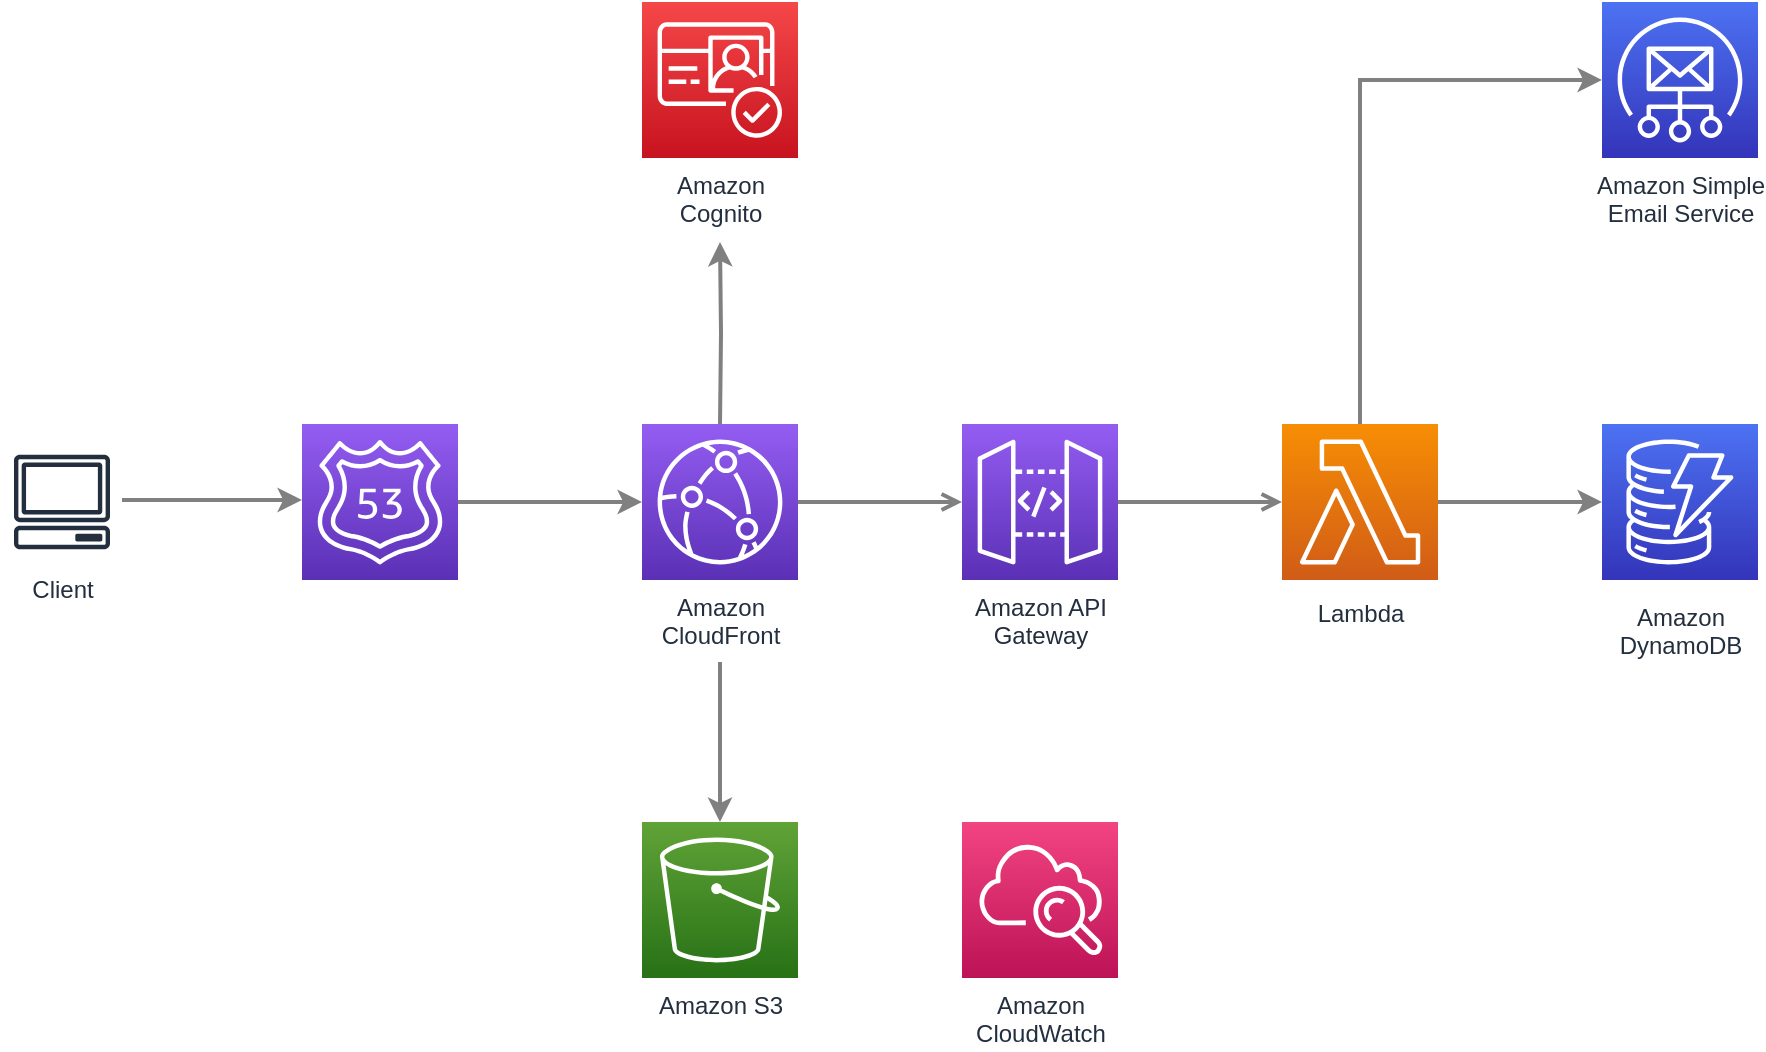 <mxfile version="13.0.1" type="device"><diagram id="Ht1M8jgEwFfnCIfOTk4-" name="Page-1"><mxGraphModel dx="1226" dy="1179" grid="1" gridSize="10" guides="1" tooltips="1" connect="1" arrows="1" fold="1" page="1" pageScale="1" pageWidth="1169" pageHeight="827" math="0" shadow="0"><root><mxCell id="0"/><mxCell id="1" parent="0"/><mxCell id="UEzPUAAOIrF-is8g5C7q-126" style="edgeStyle=orthogonalEdgeStyle;rounded=0;orthogonalLoop=1;jettySize=auto;html=1;startArrow=open;startFill=0;endArrow=none;endFill=0;strokeWidth=2;strokeColor=#808080;" parent="1" source="UEzPUAAOIrF-is8g5C7q-113" target="UEzPUAAOIrF-is8g5C7q-114" edge="1"><mxGeometry relative="1" as="geometry"/></mxCell><mxCell id="UEzPUAAOIrF-is8g5C7q-111" value="Amazon &lt;br&gt;Cognito" style="outlineConnect=0;fontColor=#232F3E;gradientColor=#F54749;gradientDirection=north;fillColor=#C7131F;strokeColor=#ffffff;dashed=0;verticalLabelPosition=bottom;verticalAlign=top;align=center;html=1;fontSize=12;fontStyle=0;aspect=fixed;shape=mxgraph.aws4.resourceIcon;resIcon=mxgraph.aws4.cognito;labelBackgroundColor=#ffffff;" parent="1" vertex="1"><mxGeometry x="400" y="110" width="78" height="78" as="geometry"/></mxCell><mxCell id="UEzPUAAOIrF-is8g5C7q-113" value="Lambda" style="outlineConnect=0;fontColor=#232F3E;gradientColor=#F78E04;gradientDirection=north;fillColor=#D05C17;strokeColor=#ffffff;dashed=0;verticalLabelPosition=bottom;verticalAlign=top;align=center;html=1;fontSize=12;fontStyle=0;aspect=fixed;shape=mxgraph.aws4.resourceIcon;resIcon=mxgraph.aws4.lambda;labelBackgroundColor=#ffffff;spacingTop=3;" parent="1" vertex="1"><mxGeometry x="720" y="321" width="78" height="78" as="geometry"/></mxCell><mxCell id="UEzPUAAOIrF-is8g5C7q-114" value="Amazon API&lt;br&gt;Gateway&lt;br&gt;" style="outlineConnect=0;fontColor=#232F3E;gradientColor=#945DF2;gradientDirection=north;fillColor=#5A30B5;strokeColor=#ffffff;dashed=0;verticalLabelPosition=bottom;verticalAlign=top;align=center;html=1;fontSize=12;fontStyle=0;aspect=fixed;shape=mxgraph.aws4.resourceIcon;resIcon=mxgraph.aws4.api_gateway;labelBackgroundColor=#ffffff;" parent="1" vertex="1"><mxGeometry x="560" y="321" width="78" height="78" as="geometry"/></mxCell><mxCell id="UEzPUAAOIrF-is8g5C7q-116" value="Amazon S3" style="outlineConnect=0;fontColor=#232F3E;gradientColor=#60A337;gradientDirection=north;fillColor=#277116;strokeColor=#ffffff;dashed=0;verticalLabelPosition=bottom;verticalAlign=top;align=center;html=1;fontSize=12;fontStyle=0;aspect=fixed;shape=mxgraph.aws4.resourceIcon;resIcon=mxgraph.aws4.s3;labelBackgroundColor=#ffffff;" parent="1" vertex="1"><mxGeometry x="400.0" y="520" width="78" height="78" as="geometry"/></mxCell><mxCell id="UEzPUAAOIrF-is8g5C7q-119" value="Amazon&lt;br&gt;DynamoDB&lt;br&gt;" style="outlineConnect=0;fontColor=#232F3E;gradientColor=#4D72F3;gradientDirection=north;fillColor=#3334B9;strokeColor=#ffffff;dashed=0;verticalLabelPosition=bottom;verticalAlign=top;align=center;html=1;fontSize=12;fontStyle=0;aspect=fixed;shape=mxgraph.aws4.resourceIcon;resIcon=mxgraph.aws4.dynamodb;labelBackgroundColor=#ffffff;spacingTop=5;" parent="1" vertex="1"><mxGeometry x="880.0" y="321" width="78" height="78" as="geometry"/></mxCell><mxCell id="UEzPUAAOIrF-is8g5C7q-121" value="Amazon&lt;br&gt;CloudWatch&lt;br&gt;" style="outlineConnect=0;fontColor=#232F3E;gradientColor=#F34482;gradientDirection=north;fillColor=#BC1356;strokeColor=#ffffff;dashed=0;verticalLabelPosition=bottom;verticalAlign=top;align=center;html=1;fontSize=12;fontStyle=0;aspect=fixed;shape=mxgraph.aws4.resourceIcon;resIcon=mxgraph.aws4.cloudwatch;labelBackgroundColor=#ffffff;" parent="1" vertex="1"><mxGeometry x="560.0" y="520" width="78" height="78" as="geometry"/></mxCell><mxCell id="46STTc2HqNuebg1G17wp-3" value="Client" style="outlineConnect=0;fontColor=#232F3E;gradientColor=none;strokeColor=#232F3E;fillColor=#ffffff;dashed=0;verticalLabelPosition=bottom;verticalAlign=top;align=center;html=1;fontSize=12;fontStyle=0;aspect=fixed;shape=mxgraph.aws4.resourceIcon;resIcon=mxgraph.aws4.client;" vertex="1" parent="1"><mxGeometry x="80" y="330" width="60" height="60" as="geometry"/></mxCell><mxCell id="46STTc2HqNuebg1G17wp-4" value="" style="outlineConnect=0;fontColor=#232F3E;gradientColor=#945DF2;gradientDirection=north;fillColor=#5A30B5;strokeColor=#ffffff;dashed=0;verticalLabelPosition=bottom;verticalAlign=top;align=center;html=1;fontSize=12;fontStyle=0;aspect=fixed;shape=mxgraph.aws4.resourceIcon;resIcon=mxgraph.aws4.route_53;" vertex="1" parent="1"><mxGeometry x="230" y="321" width="78" height="78" as="geometry"/></mxCell><mxCell id="46STTc2HqNuebg1G17wp-5" value="Amazon &lt;br&gt;CloudFront" style="outlineConnect=0;fontColor=#232F3E;gradientColor=#945DF2;gradientDirection=north;fillColor=#5A30B5;strokeColor=#ffffff;dashed=0;verticalLabelPosition=bottom;verticalAlign=top;align=center;html=1;fontSize=12;fontStyle=0;aspect=fixed;shape=mxgraph.aws4.resourceIcon;resIcon=mxgraph.aws4.cloudfront;" vertex="1" parent="1"><mxGeometry x="400" y="321" width="78" height="78" as="geometry"/></mxCell><mxCell id="46STTc2HqNuebg1G17wp-6" style="edgeStyle=orthogonalEdgeStyle;rounded=0;orthogonalLoop=1;jettySize=auto;html=1;startArrow=classic;startFill=1;endArrow=none;endFill=0;strokeWidth=2;strokeColor=#808080;" edge="1" parent="1"><mxGeometry relative="1" as="geometry"><mxPoint x="230" y="359" as="sourcePoint"/><mxPoint x="140" y="359" as="targetPoint"/></mxGeometry></mxCell><mxCell id="46STTc2HqNuebg1G17wp-7" style="edgeStyle=orthogonalEdgeStyle;rounded=0;orthogonalLoop=1;jettySize=auto;html=1;startArrow=classic;startFill=1;endArrow=none;endFill=0;strokeWidth=2;strokeColor=#808080;" edge="1" parent="1" source="46STTc2HqNuebg1G17wp-5" target="46STTc2HqNuebg1G17wp-4"><mxGeometry relative="1" as="geometry"><mxPoint x="400" y="359.5" as="sourcePoint"/><mxPoint x="290" y="359.5" as="targetPoint"/></mxGeometry></mxCell><mxCell id="46STTc2HqNuebg1G17wp-12" style="edgeStyle=orthogonalEdgeStyle;rounded=0;orthogonalLoop=1;jettySize=auto;html=1;startArrow=classic;startFill=1;endArrow=none;endFill=0;strokeWidth=2;strokeColor=#808080;" edge="1" parent="1" source="UEzPUAAOIrF-is8g5C7q-116"><mxGeometry relative="1" as="geometry"><mxPoint x="632" y="470" as="sourcePoint"/><mxPoint x="439" y="440" as="targetPoint"/></mxGeometry></mxCell><mxCell id="46STTc2HqNuebg1G17wp-13" style="edgeStyle=orthogonalEdgeStyle;rounded=0;orthogonalLoop=1;jettySize=auto;html=1;startArrow=classic;startFill=1;endArrow=none;endFill=0;strokeWidth=2;strokeColor=#808080;" edge="1" parent="1" target="46STTc2HqNuebg1G17wp-5"><mxGeometry relative="1" as="geometry"><mxPoint x="439" y="230" as="sourcePoint"/><mxPoint x="449.0" y="409" as="targetPoint"/></mxGeometry></mxCell><mxCell id="46STTc2HqNuebg1G17wp-14" style="edgeStyle=orthogonalEdgeStyle;rounded=0;orthogonalLoop=1;jettySize=auto;html=1;startArrow=open;startFill=0;endArrow=none;endFill=0;strokeWidth=2;strokeColor=#808080;" edge="1" parent="1" source="UEzPUAAOIrF-is8g5C7q-114" target="46STTc2HqNuebg1G17wp-5"><mxGeometry relative="1" as="geometry"><mxPoint x="770" y="370" as="sourcePoint"/><mxPoint x="673" y="370" as="targetPoint"/></mxGeometry></mxCell><mxCell id="46STTc2HqNuebg1G17wp-15" style="edgeStyle=orthogonalEdgeStyle;rounded=0;orthogonalLoop=1;jettySize=auto;html=1;startArrow=none;startFill=0;endArrow=classic;endFill=1;strokeWidth=2;strokeColor=#808080;" edge="1" parent="1" source="UEzPUAAOIrF-is8g5C7q-113" target="UEzPUAAOIrF-is8g5C7q-119"><mxGeometry relative="1" as="geometry"><mxPoint x="730" y="370" as="sourcePoint"/><mxPoint x="633" y="370" as="targetPoint"/></mxGeometry></mxCell><mxCell id="46STTc2HqNuebg1G17wp-16" value="Amazon Simple&lt;br&gt;Email Service" style="outlineConnect=0;fontColor=#232F3E;gradientColor=#4D72F3;gradientDirection=north;fillColor=#3334B9;strokeColor=#ffffff;dashed=0;verticalLabelPosition=bottom;verticalAlign=top;align=center;html=1;fontSize=12;fontStyle=0;aspect=fixed;shape=mxgraph.aws4.resourceIcon;resIcon=mxgraph.aws4.simple_email_service;" vertex="1" parent="1"><mxGeometry x="880" y="110" width="78" height="78" as="geometry"/></mxCell><mxCell id="46STTc2HqNuebg1G17wp-17" style="edgeStyle=orthogonalEdgeStyle;rounded=0;orthogonalLoop=1;jettySize=auto;html=1;startArrow=none;startFill=0;endArrow=classic;endFill=1;strokeWidth=2;strokeColor=#808080;" edge="1" parent="1" source="UEzPUAAOIrF-is8g5C7q-113" target="46STTc2HqNuebg1G17wp-16"><mxGeometry relative="1" as="geometry"><mxPoint x="808" y="370" as="sourcePoint"/><mxPoint x="890" y="370" as="targetPoint"/><Array as="points"><mxPoint x="759" y="149"/></Array></mxGeometry></mxCell></root></mxGraphModel></diagram></mxfile>